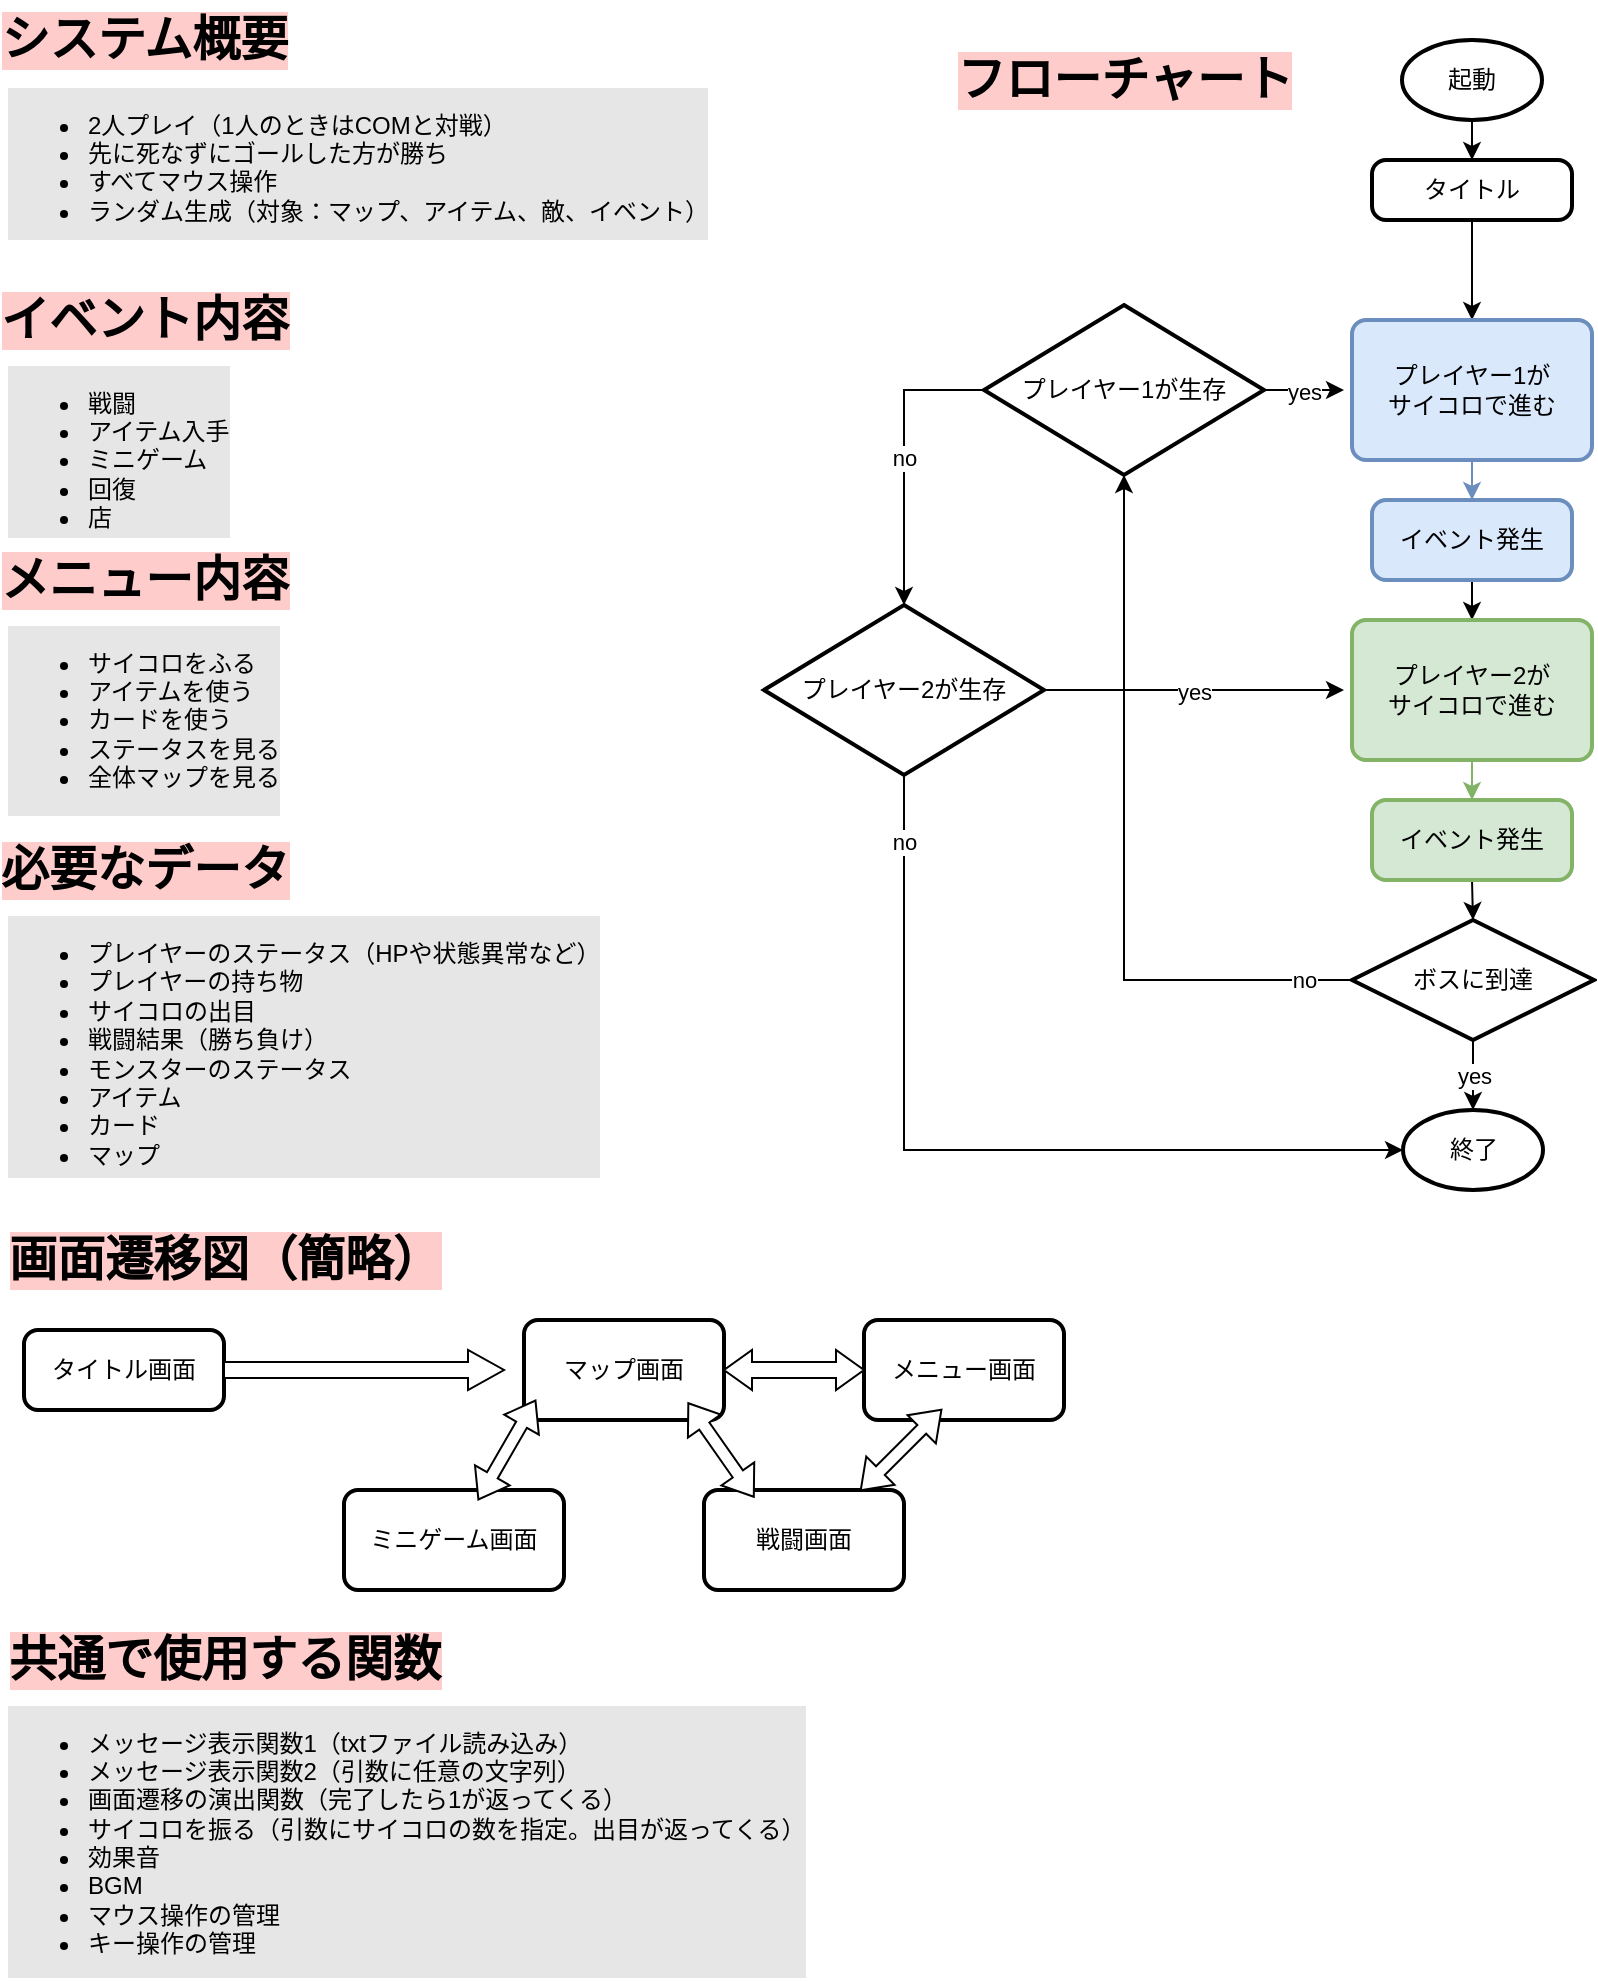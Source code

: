 <mxfile version="14.2.9" type="github">
  <diagram id="GLFHSqSfIn8HMDW92Phs" name="全体の流れ">
    <mxGraphModel dx="942" dy="675" grid="1" gridSize="10" guides="1" tooltips="1" connect="1" arrows="1" fold="1" page="1" pageScale="1" pageWidth="827" pageHeight="1169" math="0" shadow="0">
      <root>
        <mxCell id="0" />
        <mxCell id="1" parent="0" />
        <mxCell id="FZdfyzK-RYdTEiAnIktn-5" style="edgeStyle=orthogonalEdgeStyle;rounded=0;orthogonalLoop=1;jettySize=auto;html=1;exitX=0.5;exitY=1;exitDx=0;exitDy=0;exitPerimeter=0;entryX=0.5;entryY=0;entryDx=0;entryDy=0;" edge="1" parent="1" source="FZdfyzK-RYdTEiAnIktn-1" target="FZdfyzK-RYdTEiAnIktn-2">
          <mxGeometry relative="1" as="geometry" />
        </mxCell>
        <mxCell id="FZdfyzK-RYdTEiAnIktn-1" value="起動" style="strokeWidth=2;html=1;shape=mxgraph.flowchart.start_1;whiteSpace=wrap;fontFamily=メイリオ;" vertex="1" parent="1">
          <mxGeometry x="709" y="20" width="70" height="40" as="geometry" />
        </mxCell>
        <mxCell id="FZdfyzK-RYdTEiAnIktn-8" style="edgeStyle=orthogonalEdgeStyle;rounded=0;orthogonalLoop=1;jettySize=auto;html=1;exitX=0.5;exitY=1;exitDx=0;exitDy=0;entryX=0.5;entryY=0;entryDx=0;entryDy=0;" edge="1" parent="1" source="FZdfyzK-RYdTEiAnIktn-2" target="FZdfyzK-RYdTEiAnIktn-7">
          <mxGeometry relative="1" as="geometry" />
        </mxCell>
        <mxCell id="FZdfyzK-RYdTEiAnIktn-2" value="タイトル" style="rounded=1;whiteSpace=wrap;html=1;absoluteArcSize=1;arcSize=14;strokeWidth=2;" vertex="1" parent="1">
          <mxGeometry x="694" y="80" width="100" height="30" as="geometry" />
        </mxCell>
        <mxCell id="FZdfyzK-RYdTEiAnIktn-10" style="edgeStyle=orthogonalEdgeStyle;rounded=0;orthogonalLoop=1;jettySize=auto;html=1;exitX=0.5;exitY=1;exitDx=0;exitDy=0;entryX=0.5;entryY=0;entryDx=0;entryDy=0;fillColor=#dae8fc;strokeColor=#6c8ebf;" edge="1" parent="1" source="FZdfyzK-RYdTEiAnIktn-7" target="FZdfyzK-RYdTEiAnIktn-9">
          <mxGeometry relative="1" as="geometry" />
        </mxCell>
        <mxCell id="FZdfyzK-RYdTEiAnIktn-7" value="プレイヤー1が&lt;br&gt;サイコロで進む" style="rounded=1;whiteSpace=wrap;html=1;absoluteArcSize=1;arcSize=14;strokeWidth=2;fillColor=#dae8fc;strokeColor=#6c8ebf;" vertex="1" parent="1">
          <mxGeometry x="684" y="160" width="120" height="70" as="geometry" />
        </mxCell>
        <mxCell id="FZdfyzK-RYdTEiAnIktn-15" style="edgeStyle=orthogonalEdgeStyle;rounded=0;orthogonalLoop=1;jettySize=auto;html=1;exitX=0.5;exitY=1;exitDx=0;exitDy=0;entryX=0.5;entryY=0;entryDx=0;entryDy=0;" edge="1" parent="1" source="FZdfyzK-RYdTEiAnIktn-9" target="FZdfyzK-RYdTEiAnIktn-13">
          <mxGeometry relative="1" as="geometry" />
        </mxCell>
        <mxCell id="FZdfyzK-RYdTEiAnIktn-9" value="イベント発生" style="rounded=1;whiteSpace=wrap;html=1;absoluteArcSize=1;arcSize=14;strokeWidth=2;fillColor=#dae8fc;strokeColor=#6c8ebf;" vertex="1" parent="1">
          <mxGeometry x="694" y="250" width="100" height="40" as="geometry" />
        </mxCell>
        <mxCell id="FZdfyzK-RYdTEiAnIktn-18" value="yes" style="edgeStyle=orthogonalEdgeStyle;rounded=0;orthogonalLoop=1;jettySize=auto;html=1;exitX=0.5;exitY=1;exitDx=0;exitDy=0;exitPerimeter=0;entryX=0.5;entryY=0;entryDx=0;entryDy=0;entryPerimeter=0;" edge="1" parent="1" source="FZdfyzK-RYdTEiAnIktn-11" target="FZdfyzK-RYdTEiAnIktn-17">
          <mxGeometry relative="1" as="geometry" />
        </mxCell>
        <mxCell id="FZdfyzK-RYdTEiAnIktn-20" value="no" style="edgeStyle=orthogonalEdgeStyle;rounded=0;orthogonalLoop=1;jettySize=auto;html=1;exitX=0;exitY=0.5;exitDx=0;exitDy=0;exitPerimeter=0;" edge="1" parent="1" source="FZdfyzK-RYdTEiAnIktn-11" target="FZdfyzK-RYdTEiAnIktn-19">
          <mxGeometry x="-0.869" relative="1" as="geometry">
            <Array as="points">
              <mxPoint x="570" y="490" />
            </Array>
            <mxPoint as="offset" />
          </mxGeometry>
        </mxCell>
        <mxCell id="FZdfyzK-RYdTEiAnIktn-11" value="ボスに到達" style="strokeWidth=2;html=1;shape=mxgraph.flowchart.decision;whiteSpace=wrap;" vertex="1" parent="1">
          <mxGeometry x="684" y="460" width="121" height="60" as="geometry" />
        </mxCell>
        <mxCell id="FZdfyzK-RYdTEiAnIktn-12" style="edgeStyle=orthogonalEdgeStyle;rounded=0;orthogonalLoop=1;jettySize=auto;html=1;exitX=0.5;exitY=1;exitDx=0;exitDy=0;entryX=0.5;entryY=0;entryDx=0;entryDy=0;fillColor=#d5e8d4;strokeColor=#82b366;" edge="1" parent="1" source="FZdfyzK-RYdTEiAnIktn-13" target="FZdfyzK-RYdTEiAnIktn-14">
          <mxGeometry relative="1" as="geometry" />
        </mxCell>
        <mxCell id="FZdfyzK-RYdTEiAnIktn-13" value="プレイヤー2が&lt;br&gt;サイコロで進む" style="rounded=1;whiteSpace=wrap;html=1;absoluteArcSize=1;arcSize=14;strokeWidth=2;fillColor=#d5e8d4;strokeColor=#82b366;" vertex="1" parent="1">
          <mxGeometry x="684" y="310" width="120" height="70" as="geometry" />
        </mxCell>
        <mxCell id="FZdfyzK-RYdTEiAnIktn-16" style="edgeStyle=orthogonalEdgeStyle;rounded=0;orthogonalLoop=1;jettySize=auto;html=1;exitX=0.5;exitY=1;exitDx=0;exitDy=0;entryX=0.5;entryY=0;entryDx=0;entryDy=0;entryPerimeter=0;" edge="1" parent="1" source="FZdfyzK-RYdTEiAnIktn-14" target="FZdfyzK-RYdTEiAnIktn-11">
          <mxGeometry relative="1" as="geometry" />
        </mxCell>
        <mxCell id="FZdfyzK-RYdTEiAnIktn-14" value="イベント発生" style="rounded=1;whiteSpace=wrap;html=1;absoluteArcSize=1;arcSize=14;strokeWidth=2;fillColor=#d5e8d4;strokeColor=#82b366;" vertex="1" parent="1">
          <mxGeometry x="694" y="400" width="100" height="40" as="geometry" />
        </mxCell>
        <mxCell id="FZdfyzK-RYdTEiAnIktn-17" value="終了" style="strokeWidth=2;html=1;shape=mxgraph.flowchart.start_1;whiteSpace=wrap;fontFamily=メイリオ;" vertex="1" parent="1">
          <mxGeometry x="709.5" y="555" width="70" height="40" as="geometry" />
        </mxCell>
        <mxCell id="FZdfyzK-RYdTEiAnIktn-24" value="yes" style="edgeStyle=orthogonalEdgeStyle;rounded=0;orthogonalLoop=1;jettySize=auto;html=1;exitX=1;exitY=0.5;exitDx=0;exitDy=0;exitPerimeter=0;" edge="1" parent="1" source="FZdfyzK-RYdTEiAnIktn-19">
          <mxGeometry relative="1" as="geometry">
            <mxPoint x="680" y="195" as="targetPoint" />
          </mxGeometry>
        </mxCell>
        <mxCell id="FZdfyzK-RYdTEiAnIktn-27" value="no" style="edgeStyle=orthogonalEdgeStyle;rounded=0;orthogonalLoop=1;jettySize=auto;html=1;exitX=0;exitY=0.5;exitDx=0;exitDy=0;exitPerimeter=0;entryX=0.5;entryY=0;entryDx=0;entryDy=0;entryPerimeter=0;" edge="1" parent="1" source="FZdfyzK-RYdTEiAnIktn-19" target="FZdfyzK-RYdTEiAnIktn-25">
          <mxGeometry relative="1" as="geometry" />
        </mxCell>
        <mxCell id="FZdfyzK-RYdTEiAnIktn-19" value="プレイヤー1が生存" style="strokeWidth=2;html=1;shape=mxgraph.flowchart.decision;whiteSpace=wrap;" vertex="1" parent="1">
          <mxGeometry x="500" y="152.5" width="140" height="85" as="geometry" />
        </mxCell>
        <mxCell id="FZdfyzK-RYdTEiAnIktn-28" value="yes" style="edgeStyle=orthogonalEdgeStyle;rounded=0;orthogonalLoop=1;jettySize=auto;html=1;exitX=1;exitY=0.5;exitDx=0;exitDy=0;exitPerimeter=0;" edge="1" parent="1" source="FZdfyzK-RYdTEiAnIktn-25">
          <mxGeometry relative="1" as="geometry">
            <mxPoint x="680" y="345" as="targetPoint" />
          </mxGeometry>
        </mxCell>
        <mxCell id="FZdfyzK-RYdTEiAnIktn-29" value="no" style="edgeStyle=orthogonalEdgeStyle;rounded=0;orthogonalLoop=1;jettySize=auto;html=1;exitX=0.5;exitY=1;exitDx=0;exitDy=0;exitPerimeter=0;entryX=0;entryY=0.5;entryDx=0;entryDy=0;entryPerimeter=0;" edge="1" parent="1" source="FZdfyzK-RYdTEiAnIktn-25" target="FZdfyzK-RYdTEiAnIktn-17">
          <mxGeometry x="-0.851" relative="1" as="geometry">
            <mxPoint y="1" as="offset" />
          </mxGeometry>
        </mxCell>
        <mxCell id="FZdfyzK-RYdTEiAnIktn-25" value="プレイヤー2が生存" style="strokeWidth=2;html=1;shape=mxgraph.flowchart.decision;whiteSpace=wrap;" vertex="1" parent="1">
          <mxGeometry x="390" y="302.5" width="140" height="85" as="geometry" />
        </mxCell>
        <mxCell id="_PB91UdVLjaSa-2hrOmO-37" value="システム概要" style="text;strokeColor=none;fillColor=none;html=1;fontSize=24;fontStyle=1;verticalAlign=middle;align=center;labelBackgroundColor=#FFCCCC;" vertex="1" parent="1">
          <mxGeometry x="30" width="100" height="40" as="geometry" />
        </mxCell>
        <mxCell id="_PB91UdVLjaSa-2hrOmO-38" value="&lt;ul&gt;&lt;li&gt;2人プレイ（1人のときはCOMと対戦）&lt;/li&gt;&lt;li&gt;先に死なずにゴールした方が勝ち&lt;/li&gt;&lt;li&gt;すべてマウス操作&lt;/li&gt;&lt;li&gt;ランダム生成（対象：マップ、アイテム、敵、イベント）&lt;/li&gt;&lt;/ul&gt;" style="text;html=1;whiteSpace=wrap;verticalAlign=middle;overflow=hidden;labelBackgroundColor=#E6E6E6;" vertex="1" parent="1">
          <mxGeometry x="10" y="41" width="370" height="80" as="geometry" />
        </mxCell>
        <mxCell id="_PB91UdVLjaSa-2hrOmO-39" value="イベント内容" style="text;strokeColor=none;fillColor=none;html=1;fontSize=24;fontStyle=1;verticalAlign=middle;align=center;labelBackgroundColor=#FFCCCC;" vertex="1" parent="1">
          <mxGeometry x="30" y="140" width="100" height="40" as="geometry" />
        </mxCell>
        <mxCell id="_PB91UdVLjaSa-2hrOmO-40" value="&lt;ul&gt;&lt;li&gt;戦闘&lt;/li&gt;&lt;li&gt;アイテム入手&lt;/li&gt;&lt;li&gt;ミニゲーム&lt;/li&gt;&lt;li&gt;回復&lt;/li&gt;&lt;li&gt;店&lt;/li&gt;&lt;/ul&gt;" style="text;html=1;whiteSpace=wrap;verticalAlign=middle;overflow=hidden;labelBackgroundColor=#E6E6E6;" vertex="1" parent="1">
          <mxGeometry x="10" y="180" width="370" height="90" as="geometry" />
        </mxCell>
        <mxCell id="_PB91UdVLjaSa-2hrOmO-41" value="必要なデータ" style="text;strokeColor=none;fillColor=none;html=1;fontSize=24;fontStyle=1;verticalAlign=middle;align=center;labelBackgroundColor=#FFCCCC;" vertex="1" parent="1">
          <mxGeometry x="30" y="415" width="100" height="40" as="geometry" />
        </mxCell>
        <mxCell id="_PB91UdVLjaSa-2hrOmO-42" value="&lt;ul&gt;&lt;li&gt;プレイヤーのステータス（HPや状態異常など）&lt;br&gt;&lt;/li&gt;&lt;li&gt;プレイヤーの持ち物&lt;/li&gt;&lt;li&gt;サイコロの出目&lt;/li&gt;&lt;li&gt;戦闘結果（勝ち負け）&lt;/li&gt;&lt;li&gt;モンスターのステータス&lt;/li&gt;&lt;li&gt;アイテム&lt;/li&gt;&lt;li&gt;カード&lt;/li&gt;&lt;li&gt;マップ&lt;/li&gt;&lt;/ul&gt;" style="text;html=1;whiteSpace=wrap;verticalAlign=middle;overflow=hidden;labelBackgroundColor=#E6E6E6;" vertex="1" parent="1">
          <mxGeometry x="10" y="455" width="370" height="135" as="geometry" />
        </mxCell>
        <mxCell id="_PB91UdVLjaSa-2hrOmO-43" value="メニュー内容" style="text;strokeColor=none;fillColor=none;html=1;fontSize=24;fontStyle=1;verticalAlign=middle;align=center;labelBackgroundColor=#FFCCCC;" vertex="1" parent="1">
          <mxGeometry x="30" y="270" width="100" height="40" as="geometry" />
        </mxCell>
        <mxCell id="_PB91UdVLjaSa-2hrOmO-44" value="&lt;ul&gt;&lt;li&gt;サイコロをふる&lt;/li&gt;&lt;li&gt;アイテムを使う&lt;/li&gt;&lt;li&gt;カードを使う&lt;/li&gt;&lt;li&gt;ステータスを見る&lt;/li&gt;&lt;li&gt;全体マップを見る&lt;/li&gt;&lt;/ul&gt;" style="text;html=1;whiteSpace=wrap;verticalAlign=middle;overflow=hidden;labelBackgroundColor=#E6E6E6;" vertex="1" parent="1">
          <mxGeometry x="10" y="310" width="370" height="100" as="geometry" />
        </mxCell>
        <mxCell id="zIf1x4m4lEtyPToiKBcl-1" value="タイトル画面" style="rounded=1;whiteSpace=wrap;html=1;absoluteArcSize=1;arcSize=14;strokeWidth=2;labelBackgroundColor=#FFFFFF;" vertex="1" parent="1">
          <mxGeometry x="20" y="665" width="100" height="40" as="geometry" />
        </mxCell>
        <mxCell id="zIf1x4m4lEtyPToiKBcl-2" value="マップ画面" style="rounded=1;whiteSpace=wrap;html=1;absoluteArcSize=1;arcSize=14;strokeWidth=2;labelBackgroundColor=#FFFFFF;" vertex="1" parent="1">
          <mxGeometry x="270" y="660" width="100" height="50" as="geometry" />
        </mxCell>
        <mxCell id="zIf1x4m4lEtyPToiKBcl-3" value="メニュー画面" style="rounded=1;whiteSpace=wrap;html=1;absoluteArcSize=1;arcSize=14;strokeWidth=2;labelBackgroundColor=#FFFFFF;" vertex="1" parent="1">
          <mxGeometry x="440" y="660" width="100" height="50" as="geometry" />
        </mxCell>
        <mxCell id="zIf1x4m4lEtyPToiKBcl-4" value="戦闘画面" style="rounded=1;whiteSpace=wrap;html=1;absoluteArcSize=1;arcSize=14;strokeWidth=2;labelBackgroundColor=#FFFFFF;" vertex="1" parent="1">
          <mxGeometry x="360" y="745" width="100" height="50" as="geometry" />
        </mxCell>
        <mxCell id="zIf1x4m4lEtyPToiKBcl-5" value="ミニゲーム画面" style="rounded=1;whiteSpace=wrap;html=1;absoluteArcSize=1;arcSize=14;strokeWidth=2;labelBackgroundColor=#FFFFFF;" vertex="1" parent="1">
          <mxGeometry x="180" y="745" width="110" height="50" as="geometry" />
        </mxCell>
        <mxCell id="zIf1x4m4lEtyPToiKBcl-6" value="" style="html=1;shadow=0;dashed=0;align=center;verticalAlign=middle;shape=mxgraph.arrows2.twoWayArrow;dy=0.69;dx=13.92;labelBackgroundColor=#FFFFFF;rotation=-60;" vertex="1" parent="1">
          <mxGeometry x="232.93" y="715" width="57.07" height="20" as="geometry" />
        </mxCell>
        <mxCell id="zIf1x4m4lEtyPToiKBcl-7" value="" style="html=1;shadow=0;dashed=0;align=center;verticalAlign=middle;shape=mxgraph.arrows2.twoWayArrow;dy=0.69;dx=13.92;labelBackgroundColor=#FFFFFF;rotation=-125;" vertex="1" parent="1">
          <mxGeometry x="340" y="715" width="57.07" height="20" as="geometry" />
        </mxCell>
        <mxCell id="zIf1x4m4lEtyPToiKBcl-8" value="" style="html=1;shadow=0;dashed=0;align=center;verticalAlign=middle;shape=mxgraph.arrows2.twoWayArrow;dy=0.69;dx=13.92;labelBackgroundColor=#FFFFFF;rotation=-45;" vertex="1" parent="1">
          <mxGeometry x="430" y="715" width="57.07" height="20" as="geometry" />
        </mxCell>
        <mxCell id="zIf1x4m4lEtyPToiKBcl-9" value="" style="html=1;shadow=0;dashed=0;align=center;verticalAlign=middle;shape=mxgraph.arrows2.arrow;dy=0.6;dx=18;notch=0;labelBackgroundColor=#FFFFFF;" vertex="1" parent="1">
          <mxGeometry x="120" y="675" width="140" height="20" as="geometry" />
        </mxCell>
        <mxCell id="zIf1x4m4lEtyPToiKBcl-10" value="" style="html=1;shadow=0;dashed=0;align=center;verticalAlign=middle;shape=mxgraph.arrows2.twoWayArrow;dy=0.6;dx=14;labelBackgroundColor=#FFFFFF;" vertex="1" parent="1">
          <mxGeometry x="370" y="675" width="70" height="20" as="geometry" />
        </mxCell>
        <mxCell id="zIf1x4m4lEtyPToiKBcl-11" value="フローチャート" style="text;strokeColor=none;fillColor=none;html=1;fontSize=24;fontStyle=1;verticalAlign=middle;align=center;labelBackgroundColor=#FFCCCC;" vertex="1" parent="1">
          <mxGeometry x="520" y="20" width="100" height="40" as="geometry" />
        </mxCell>
        <mxCell id="zIf1x4m4lEtyPToiKBcl-12" value="画面遷移図（簡略）" style="text;strokeColor=none;fillColor=none;html=1;fontSize=24;fontStyle=1;verticalAlign=middle;align=center;labelBackgroundColor=#FFCCCC;" vertex="1" parent="1">
          <mxGeometry x="20" y="610" width="200" height="40" as="geometry" />
        </mxCell>
        <mxCell id="nCw91jut2g6RF1v3F2Ao-1" value="共通で使用する関数" style="text;strokeColor=none;fillColor=none;html=1;fontSize=24;fontStyle=1;verticalAlign=middle;align=center;labelBackgroundColor=#FFCCCC;" vertex="1" parent="1">
          <mxGeometry x="20" y="810" width="200" height="40" as="geometry" />
        </mxCell>
        <mxCell id="nCw91jut2g6RF1v3F2Ao-2" value="&lt;ul&gt;&lt;li&gt;メッセージ表示関数1（txtファイル読み込み）&lt;/li&gt;&lt;li&gt;メッセージ表示関数2（引数に任意の文字列）&lt;/li&gt;&lt;li&gt;画面遷移の演出関数（完了したら1が返ってくる）&lt;/li&gt;&lt;li&gt;サイコロを振る（引数にサイコロの数を指定。出目が返ってくる）&lt;/li&gt;&lt;li&gt;効果音&lt;/li&gt;&lt;li&gt;BGM&lt;/li&gt;&lt;li&gt;マウス操作の管理&lt;/li&gt;&lt;li&gt;キー操作の管理&lt;/li&gt;&lt;/ul&gt;" style="text;html=1;whiteSpace=wrap;verticalAlign=middle;overflow=hidden;labelBackgroundColor=#E6E6E6;" vertex="1" parent="1">
          <mxGeometry x="10" y="850" width="410" height="140" as="geometry" />
        </mxCell>
      </root>
    </mxGraphModel>
  </diagram>
</mxfile>
